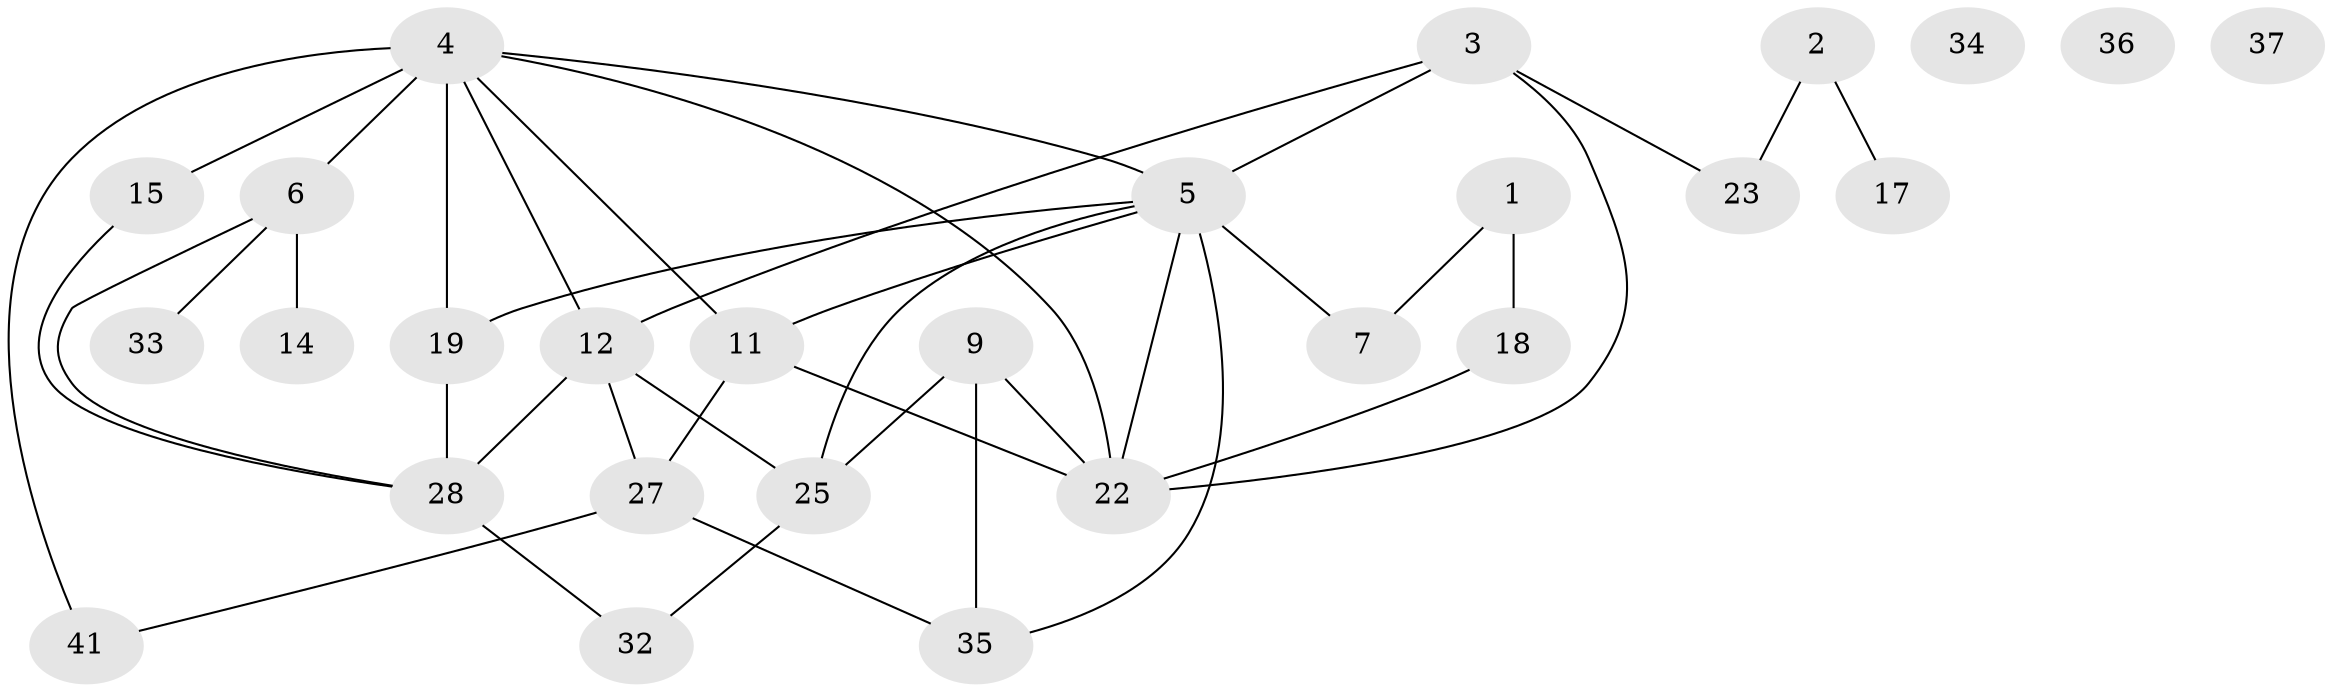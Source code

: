// original degree distribution, {3: 0.18518518518518517, 2: 0.3148148148148148, 5: 0.07407407407407407, 4: 0.2037037037037037, 1: 0.14814814814814814, 6: 0.018518518518518517, 0: 0.05555555555555555}
// Generated by graph-tools (version 1.1) at 2025/16/03/04/25 18:16:38]
// undirected, 27 vertices, 40 edges
graph export_dot {
graph [start="1"]
  node [color=gray90,style=filled];
  1 [super="+30+13"];
  2;
  3 [super="+16"];
  4 [super="+8+21+46"];
  5 [super="+42+45+53+31"];
  6 [super="+10"];
  7;
  9 [super="+38"];
  11;
  12 [super="+20"];
  14;
  15;
  17 [super="+29"];
  18;
  19;
  22 [super="+24"];
  23;
  25 [super="+43"];
  27 [super="+51"];
  28 [super="+44"];
  32;
  33;
  34;
  35;
  36;
  37;
  41;
  1 -- 18 [weight=2];
  1 -- 7;
  2 -- 23;
  2 -- 17;
  3 -- 12;
  3 -- 23;
  3 -- 5;
  3 -- 22;
  4 -- 19;
  4 -- 15 [weight=2];
  4 -- 5;
  4 -- 41;
  4 -- 11;
  4 -- 22;
  4 -- 6;
  4 -- 12;
  5 -- 35;
  5 -- 7;
  5 -- 19;
  5 -- 11 [weight=2];
  5 -- 22;
  5 -- 25;
  6 -- 28;
  6 -- 33;
  6 -- 14;
  9 -- 22;
  9 -- 25;
  9 -- 35;
  11 -- 27;
  11 -- 22;
  12 -- 25;
  12 -- 27;
  12 -- 28;
  15 -- 28;
  18 -- 22;
  19 -- 28;
  25 -- 32;
  27 -- 35;
  27 -- 41;
  28 -- 32;
}
